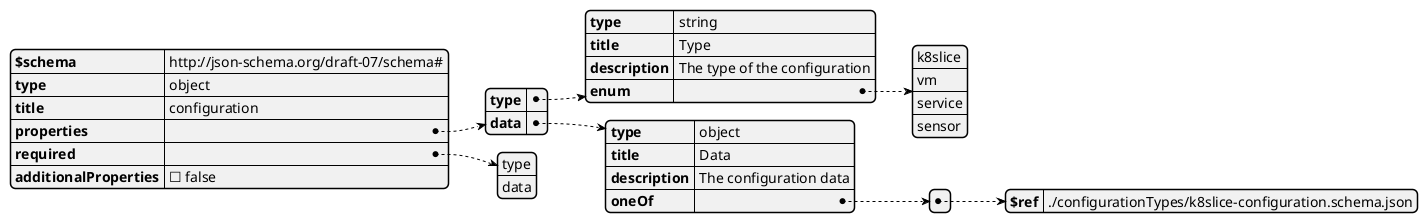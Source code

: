 @startjson
{
    "$schema": "http://json-schema.org/draft-07/schema#",
    "type": "object",
    "title": "configuration",
    "properties": {
        "type": {
            "type": "string",
            "title": "Type",
            "description": "The type of the configuration",
            "enum": [
                "k8slice",
                "vm",
                "service",
                "sensor"
            ]
        },
        "data": {
            "type": "object",
            "title": "Data",
            "description": "The configuration data",
            "oneOf": [
                {
                    "$ref": "./configurationTypes/k8slice-configuration.schema.json"
                }
            ]
        }
    },
    "required": [
        "type",
        "data"
    ],
    "additionalProperties": false
}

@endjson
